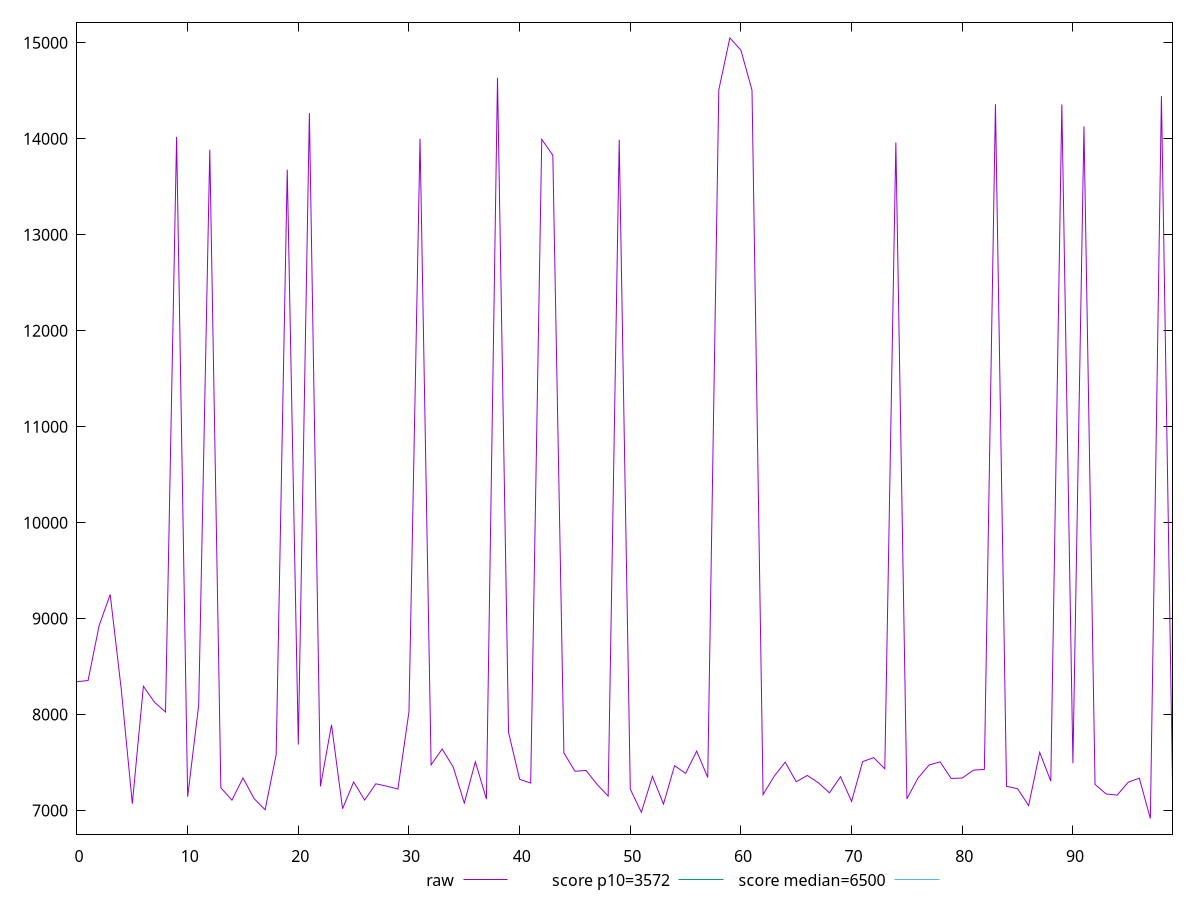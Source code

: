 reset

$raw <<EOF
0 8342.829
1 8354.570999999998
2 8926.936
3 9251.489999999998
4 8262.617999999999
5 7071.508000000002
6 8294.995000000003
7 8128.582
8 8027.279
9 14019.945
10 7143.068000000001
11 8101.2609999999995
12 13886.621000000001
13 7237.107999999998
14 7108.103999999999
15 7339.02
16 7124.264000000001
17 7007.596000000001
18 7582.837999999998
19 13678.100999999999
20 7686.947999999999
21 14268.145999999999
22 7251.76
23 7893.16
24 7018.804000000001
25 7297.312000000002
26 7109.108000000001
27 7278.38
28 7253.880000000001
29 7224.26
30 8029.213
31 14000.328999999998
32 7475.828
33 7641.66
34 7452.456
35 7078.152
36 7507.920000000001
37 7119.013
38 14635.788999999995
39 7813.752
40 7325.448
41 7285.815999999999
42 13993.858
43 13829.013
44 7601.188
45 7409.048
46 7418.012
47 7271.987999999999
48 7150.752
49 13990.468
50 7222.628000000001
51 6981.578000000001
52 7355.48
53 7067.643999999999
54 7467.3279999999995
55 7386.9039999999995
56 7619.299999999999
57 7344.325999999998
58 14510.726999999997
59 15051.487000000001
60 14923.170000000002
61 14506.035999999998
62 7165.623999999999
63 7356.848000000001
64 7503.907999999999
65 7299.624000000001
66 7365.7480000000005
67 7289.227999999999
68 7184.223999999999
69 7352.715999999999
70 7095.156000000001
71 7510.224
72 7551.491999999999
73 7434.283
74 13961.881
75 7121.772
76 7338.276
77 7474.16
78 7506.72
79 7334.208
80 7338.472000000001
81 7420.2880000000005
82 7429.052000000001
83 14360.328
84 7252.132
85 7227.644
86 7051.443999999999
87 7605.880000000002
88 7306.655999999999
89 14358.099
90 7492.803000000001
91 14129.774000000001
92 7272.268
93 7172.656
94 7160.531999999999
95 7295.115999999998
96 7337.279999999999
97 6916.639
98 14445.494999999999
99 7291.335999999999
EOF

set key outside below
set xrange [0:99]
set yrange [6753.94204:15214.18396]
set trange [6753.94204:15214.18396]
set terminal svg size 640, 500 enhanced background rgb 'white'
set output "report/report_00029_2021-02-24T13-36-40.390Z/first-cpu-idle/samples/astro/raw/values.svg"

plot $raw title "raw" with line, \
     3572 title "score p10=3572", \
     6500 title "score median=6500"

reset
